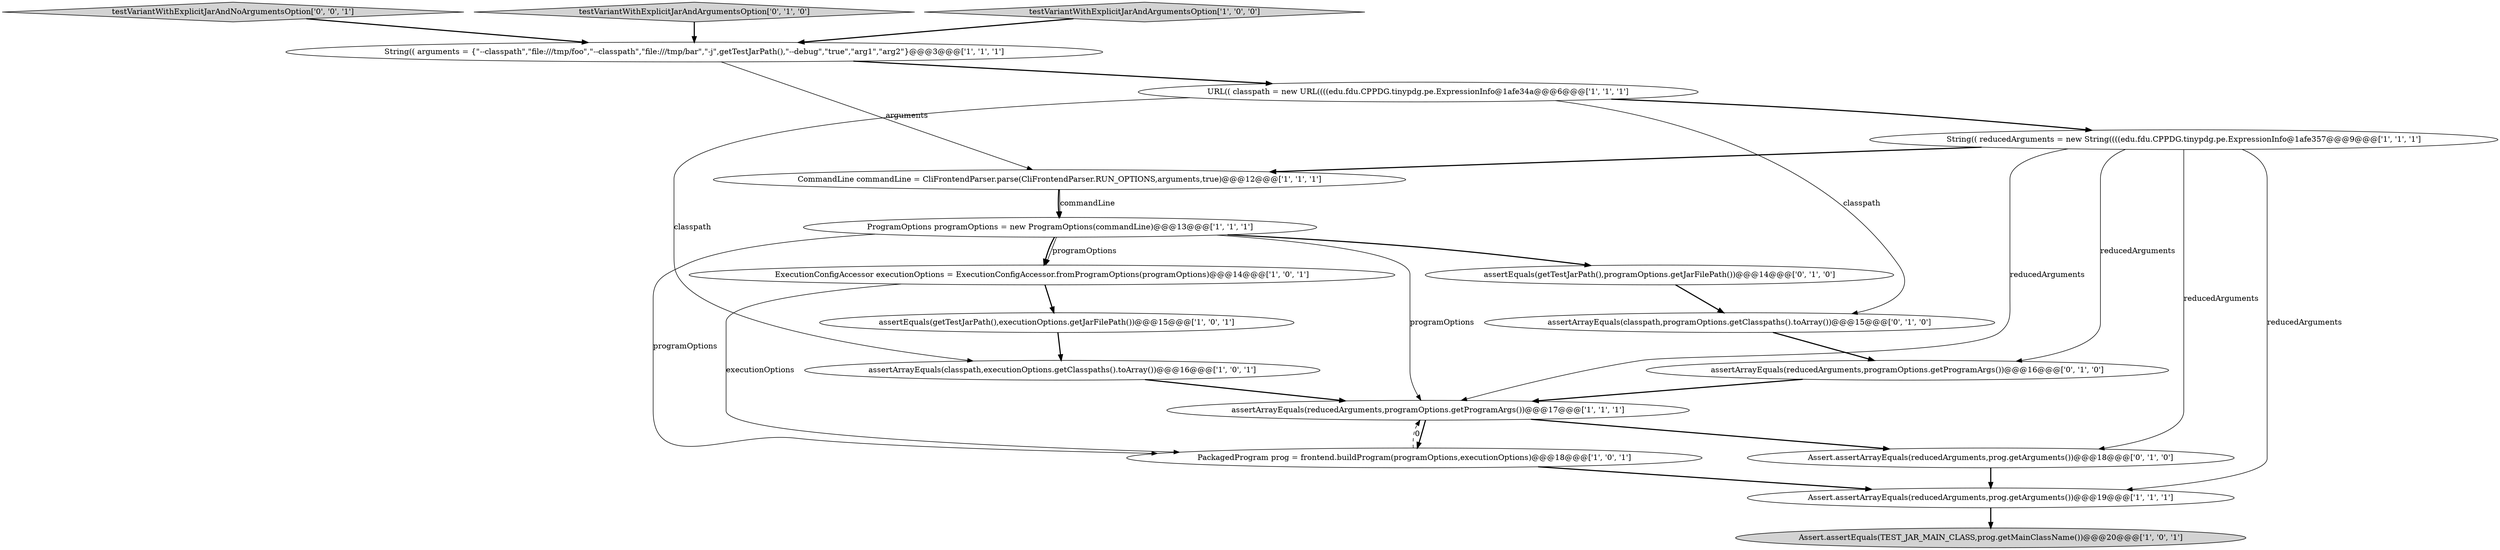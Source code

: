 digraph {
4 [style = filled, label = "ProgramOptions programOptions = new ProgramOptions(commandLine)@@@13@@@['1', '1', '1']", fillcolor = white, shape = ellipse image = "AAA0AAABBB1BBB"];
8 [style = filled, label = "URL(( classpath = new URL((((edu.fdu.CPPDG.tinypdg.pe.ExpressionInfo@1afe34a@@@6@@@['1', '1', '1']", fillcolor = white, shape = ellipse image = "AAA0AAABBB1BBB"];
12 [style = filled, label = "String(( arguments = {\"--classpath\",\"file:///tmp/foo\",\"--classpath\",\"file:///tmp/bar\",\"-j\",getTestJarPath(),\"--debug\",\"true\",\"arg1\",\"arg2\"}@@@3@@@['1', '1', '1']", fillcolor = white, shape = ellipse image = "AAA0AAABBB1BBB"];
15 [style = filled, label = "assertArrayEquals(classpath,programOptions.getClasspaths().toArray())@@@15@@@['0', '1', '0']", fillcolor = white, shape = ellipse image = "AAA0AAABBB2BBB"];
5 [style = filled, label = "Assert.assertArrayEquals(reducedArguments,prog.getArguments())@@@19@@@['1', '1', '1']", fillcolor = white, shape = ellipse image = "AAA0AAABBB1BBB"];
18 [style = filled, label = "testVariantWithExplicitJarAndNoArgumentsOption['0', '0', '1']", fillcolor = lightgray, shape = diamond image = "AAA0AAABBB3BBB"];
14 [style = filled, label = "testVariantWithExplicitJarAndArgumentsOption['0', '1', '0']", fillcolor = lightgray, shape = diamond image = "AAA0AAABBB2BBB"];
10 [style = filled, label = "ExecutionConfigAccessor executionOptions = ExecutionConfigAccessor.fromProgramOptions(programOptions)@@@14@@@['1', '0', '1']", fillcolor = white, shape = ellipse image = "AAA0AAABBB1BBB"];
9 [style = filled, label = "String(( reducedArguments = new String((((edu.fdu.CPPDG.tinypdg.pe.ExpressionInfo@1afe357@@@9@@@['1', '1', '1']", fillcolor = white, shape = ellipse image = "AAA0AAABBB1BBB"];
0 [style = filled, label = "assertArrayEquals(classpath,executionOptions.getClasspaths().toArray())@@@16@@@['1', '0', '1']", fillcolor = white, shape = ellipse image = "AAA0AAABBB1BBB"];
17 [style = filled, label = "assertArrayEquals(reducedArguments,programOptions.getProgramArgs())@@@16@@@['0', '1', '0']", fillcolor = white, shape = ellipse image = "AAA0AAABBB2BBB"];
3 [style = filled, label = "Assert.assertEquals(TEST_JAR_MAIN_CLASS,prog.getMainClassName())@@@20@@@['1', '0', '1']", fillcolor = lightgray, shape = ellipse image = "AAA0AAABBB1BBB"];
2 [style = filled, label = "assertEquals(getTestJarPath(),executionOptions.getJarFilePath())@@@15@@@['1', '0', '1']", fillcolor = white, shape = ellipse image = "AAA0AAABBB1BBB"];
13 [style = filled, label = "assertEquals(getTestJarPath(),programOptions.getJarFilePath())@@@14@@@['0', '1', '0']", fillcolor = white, shape = ellipse image = "AAA0AAABBB2BBB"];
1 [style = filled, label = "assertArrayEquals(reducedArguments,programOptions.getProgramArgs())@@@17@@@['1', '1', '1']", fillcolor = white, shape = ellipse image = "AAA0AAABBB1BBB"];
6 [style = filled, label = "CommandLine commandLine = CliFrontendParser.parse(CliFrontendParser.RUN_OPTIONS,arguments,true)@@@12@@@['1', '1', '1']", fillcolor = white, shape = ellipse image = "AAA0AAABBB1BBB"];
11 [style = filled, label = "testVariantWithExplicitJarAndArgumentsOption['1', '0', '0']", fillcolor = lightgray, shape = diamond image = "AAA0AAABBB1BBB"];
7 [style = filled, label = "PackagedProgram prog = frontend.buildProgram(programOptions,executionOptions)@@@18@@@['1', '0', '1']", fillcolor = white, shape = ellipse image = "AAA0AAABBB1BBB"];
16 [style = filled, label = "Assert.assertArrayEquals(reducedArguments,prog.getArguments())@@@18@@@['0', '1', '0']", fillcolor = white, shape = ellipse image = "AAA0AAABBB2BBB"];
5->3 [style = bold, label=""];
4->10 [style = bold, label=""];
4->7 [style = solid, label="programOptions"];
9->5 [style = solid, label="reducedArguments"];
17->1 [style = bold, label=""];
10->7 [style = solid, label="executionOptions"];
12->6 [style = solid, label="arguments"];
4->1 [style = solid, label="programOptions"];
7->1 [style = dashed, label="0"];
4->13 [style = bold, label=""];
18->12 [style = bold, label=""];
11->12 [style = bold, label=""];
1->7 [style = bold, label=""];
8->0 [style = solid, label="classpath"];
6->4 [style = solid, label="commandLine"];
9->6 [style = bold, label=""];
6->4 [style = bold, label=""];
15->17 [style = bold, label=""];
7->5 [style = bold, label=""];
2->0 [style = bold, label=""];
9->17 [style = solid, label="reducedArguments"];
8->15 [style = solid, label="classpath"];
9->1 [style = solid, label="reducedArguments"];
1->16 [style = bold, label=""];
12->8 [style = bold, label=""];
0->1 [style = bold, label=""];
4->10 [style = solid, label="programOptions"];
14->12 [style = bold, label=""];
8->9 [style = bold, label=""];
16->5 [style = bold, label=""];
9->16 [style = solid, label="reducedArguments"];
10->2 [style = bold, label=""];
13->15 [style = bold, label=""];
}
